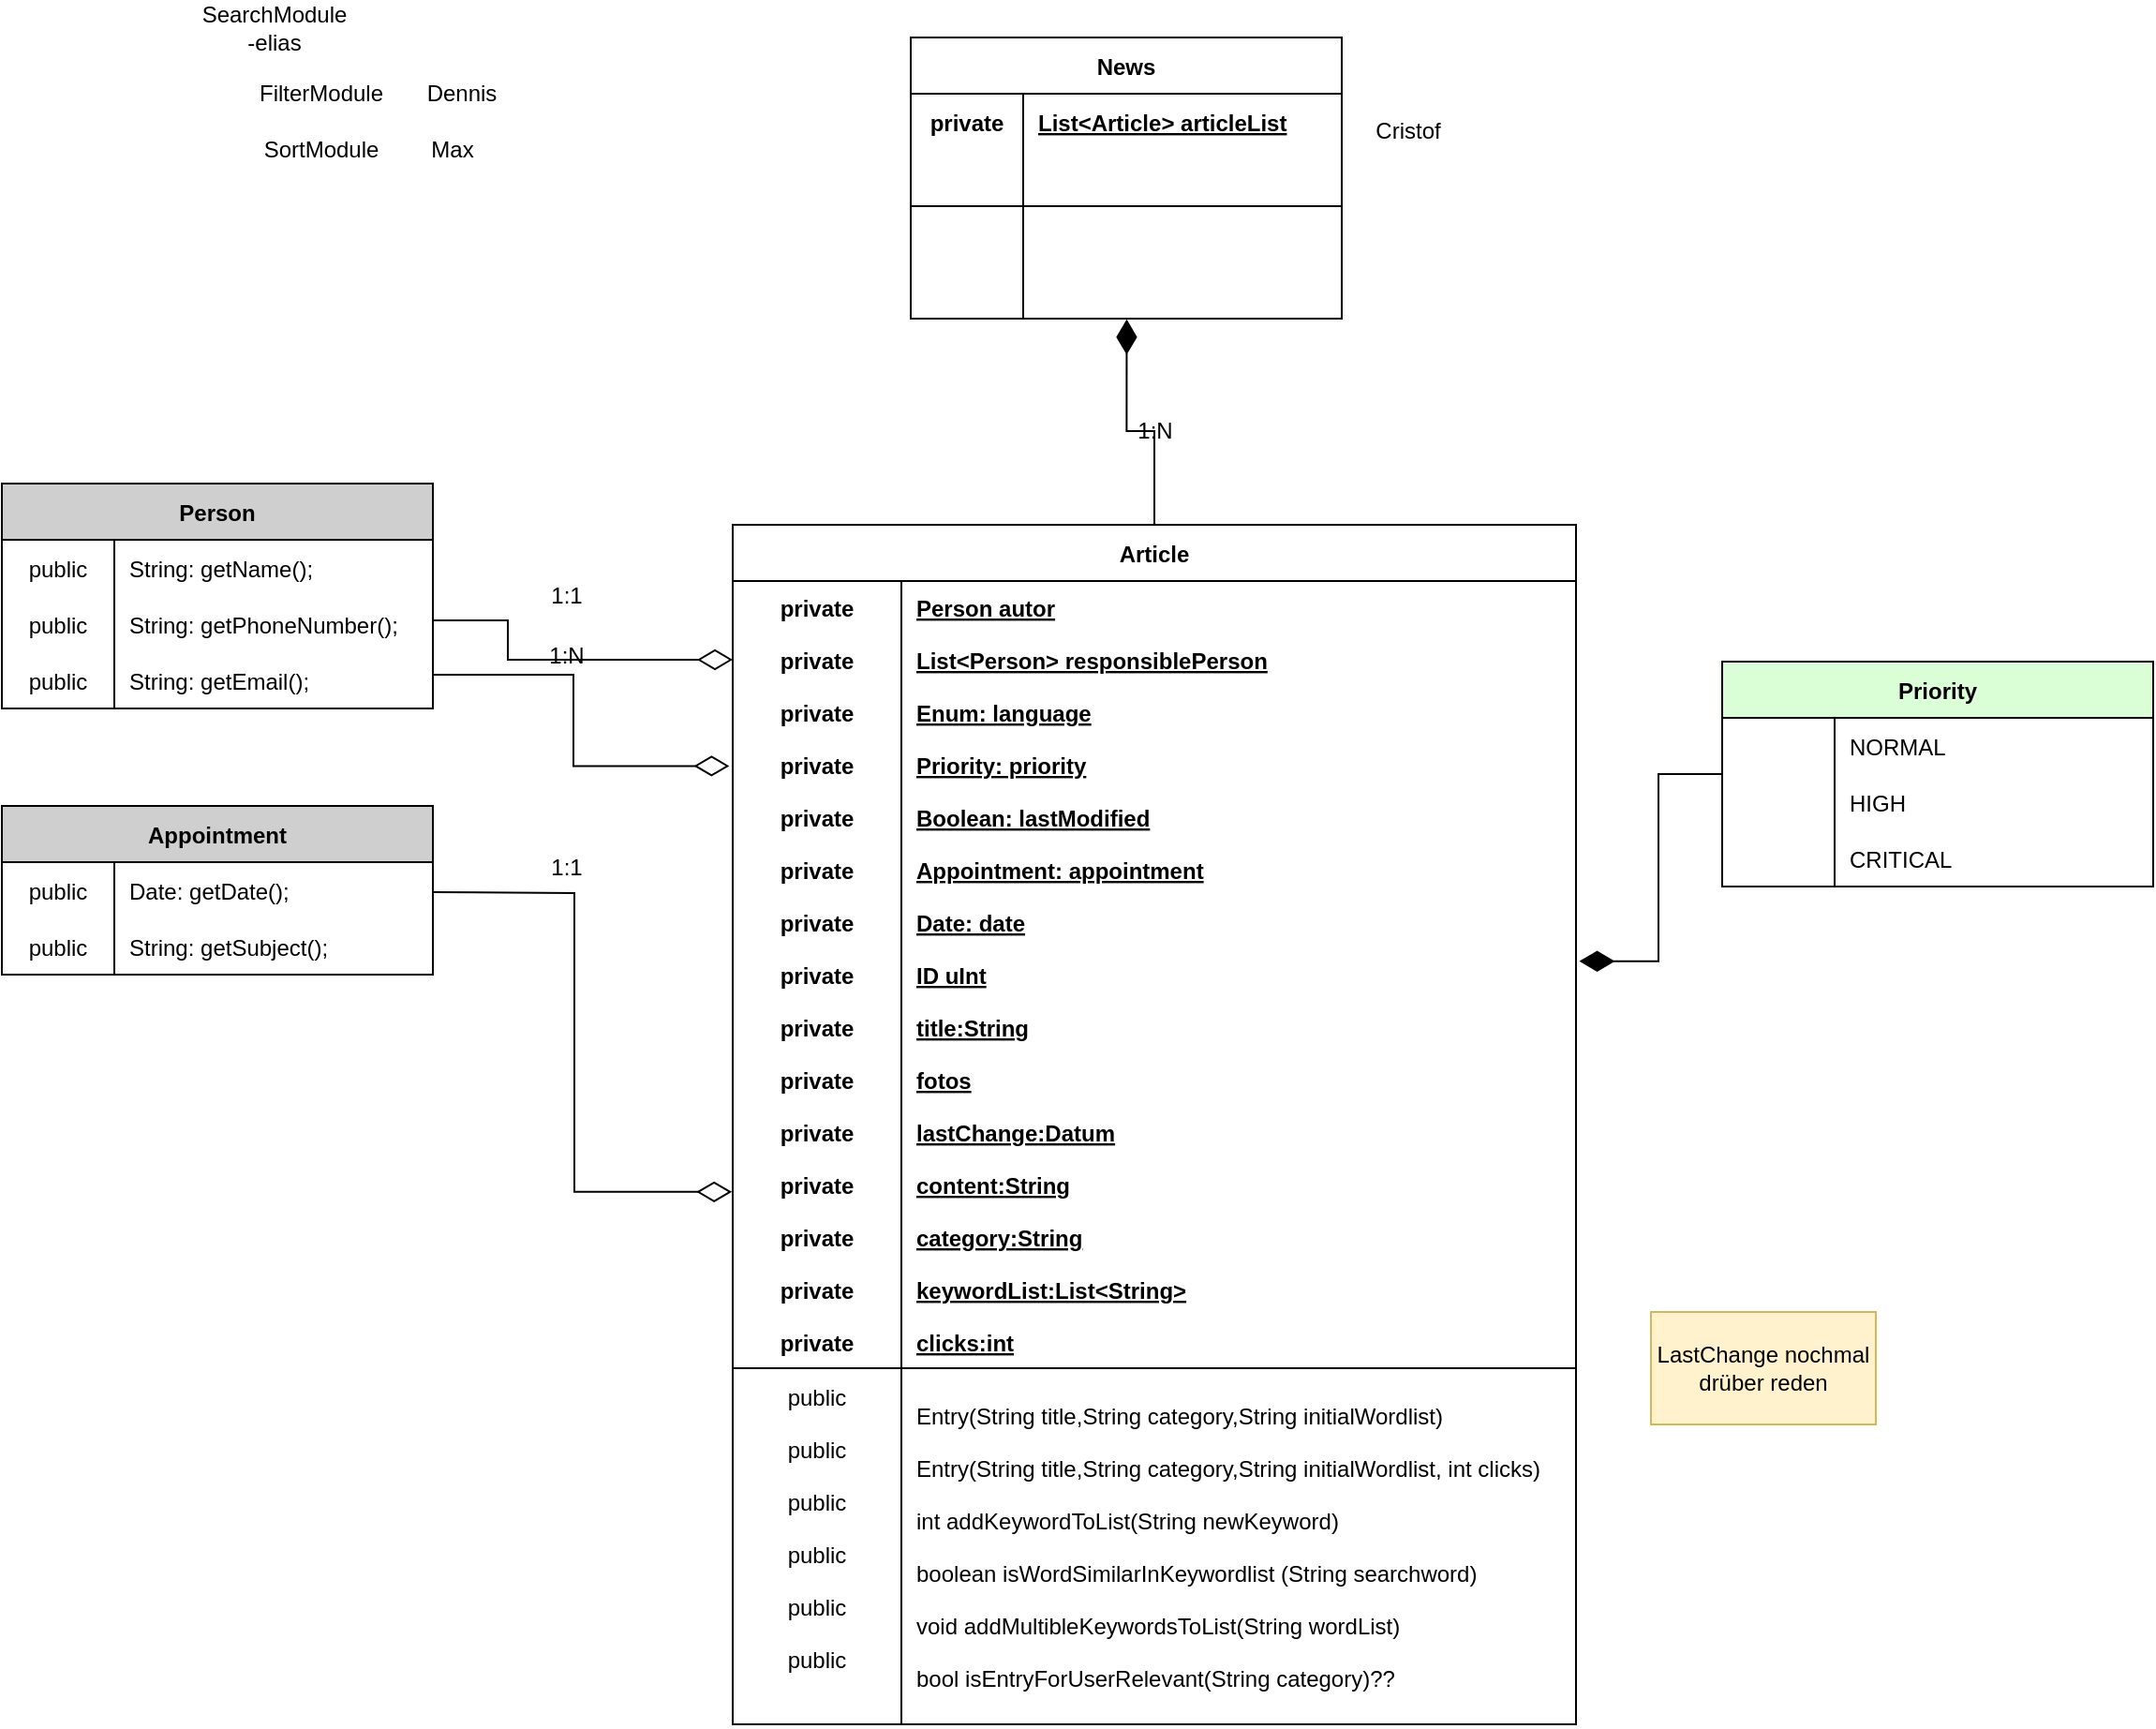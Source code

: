 <mxfile version="16.0.0" type="device"><diagram id="Zm0Ud0KSPFqfJZOw3nto" name="Page-1"><mxGraphModel dx="1860" dy="985" grid="1" gridSize="10" guides="1" tooltips="1" connect="1" arrows="1" fold="1" page="1" pageScale="1" pageWidth="827" pageHeight="1169" math="0" shadow="0"><root><mxCell id="0"/><mxCell id="1" parent="0"/><mxCell id="_oPHjqgNvI-xWua2nVbt-8" style="edgeStyle=orthogonalEdgeStyle;rounded=0;orthogonalLoop=1;jettySize=auto;html=1;exitX=0.5;exitY=0;exitDx=0;exitDy=0;entryX=0.501;entryY=1.011;entryDx=0;entryDy=0;entryPerimeter=0;endArrow=diamondThin;endFill=1;startSize=9;endSize=16;" parent="1" source="_oPHjqgNvI-xWua2nVbt-9" target="_oPHjqgNvI-xWua2nVbt-25" edge="1"><mxGeometry relative="1" as="geometry"/></mxCell><mxCell id="_oPHjqgNvI-xWua2nVbt-9" value="Article" style="shape=table;startSize=30;container=1;collapsible=1;childLayout=tableLayout;fixedRows=1;rowLines=0;fontStyle=1;align=center;resizeLast=1;" parent="1" vertex="1"><mxGeometry x="650" y="380" width="450" height="640" as="geometry"/></mxCell><mxCell id="_oPHjqgNvI-xWua2nVbt-10" value="" style="shape=partialRectangle;collapsible=0;dropTarget=0;pointerEvents=0;fillColor=none;top=0;left=0;bottom=1;right=0;points=[[0,0.5],[1,0.5]];portConstraint=eastwest;" parent="_oPHjqgNvI-xWua2nVbt-9" vertex="1"><mxGeometry y="30" width="450" height="420" as="geometry"/></mxCell><mxCell id="_oPHjqgNvI-xWua2nVbt-11" value="private&#10;&#10;private&#10;&#10;private&#10;&#10;private&#10;&#10;private&#10;&#10;private&#10;&#10;private&#10;&#10;private&#10;&#10;private&#10;&#10;private&#10;&#10;private&#10;&#10;private&#10;&#10;private&#10;&#10;private&#10;&#10;private" style="shape=partialRectangle;connectable=0;fillColor=none;top=0;left=0;bottom=0;right=0;fontStyle=1;overflow=hidden;" parent="_oPHjqgNvI-xWua2nVbt-10" vertex="1"><mxGeometry width="90" height="420" as="geometry"><mxRectangle width="90" height="420" as="alternateBounds"/></mxGeometry></mxCell><mxCell id="_oPHjqgNvI-xWua2nVbt-12" value="Person autor&#10;&#10;List&lt;Person&gt; responsiblePerson&#10;&#10;Enum: language&#10;&#10;Priority: priority&#10;&#10;Boolean: lastModified&#10;&#10;Appointment: appointment&#10;&#10;Date: date&#10;&#10;ID uInt&#10;&#10;title:String&#10;&#10;fotos&#10;&#10;lastChange:Datum&#10;&#10;content:String&#10;&#10;category:String&#10;&#10;keywordList:List&lt;String&gt;&#10;&#10;clicks:int" style="shape=partialRectangle;connectable=0;fillColor=none;top=0;left=0;bottom=0;right=0;align=left;spacingLeft=6;fontStyle=5;overflow=hidden;" parent="_oPHjqgNvI-xWua2nVbt-10" vertex="1"><mxGeometry x="90" width="360" height="420" as="geometry"><mxRectangle width="360" height="420" as="alternateBounds"/></mxGeometry></mxCell><mxCell id="_oPHjqgNvI-xWua2nVbt-14" value="LastChange nochmal drüber reden" style="whiteSpace=wrap;html=1;fillColor=#fff2cc;strokeColor=#d6b656;" parent="1" vertex="1"><mxGeometry x="1140" y="800" width="120" height="60" as="geometry"/></mxCell><mxCell id="_oPHjqgNvI-xWua2nVbt-15" value="News" style="shape=table;startSize=30;container=1;collapsible=1;childLayout=tableLayout;fixedRows=1;rowLines=0;fontStyle=1;align=center;resizeLast=1;labelBackgroundColor=none;" parent="1" vertex="1"><mxGeometry x="745" y="120" width="230" height="150" as="geometry"/></mxCell><mxCell id="_oPHjqgNvI-xWua2nVbt-16" value="" style="shape=partialRectangle;collapsible=0;dropTarget=0;pointerEvents=0;fillColor=none;top=0;left=0;bottom=0;right=0;points=[[0,0.5],[1,0.5]];portConstraint=eastwest;labelBackgroundColor=#FFE6CC;" parent="_oPHjqgNvI-xWua2nVbt-15" vertex="1"><mxGeometry y="30" width="230" height="30" as="geometry"/></mxCell><mxCell id="_oPHjqgNvI-xWua2nVbt-17" value="private" style="shape=partialRectangle;connectable=0;fillColor=none;top=0;left=0;bottom=0;right=0;fontStyle=1;overflow=hidden;labelBackgroundColor=none;" parent="_oPHjqgNvI-xWua2nVbt-16" vertex="1"><mxGeometry width="60" height="30" as="geometry"><mxRectangle width="60" height="30" as="alternateBounds"/></mxGeometry></mxCell><mxCell id="_oPHjqgNvI-xWua2nVbt-18" value="List&lt;Article&gt; articleList" style="shape=partialRectangle;connectable=0;fillColor=none;top=0;left=0;bottom=0;right=0;align=left;spacingLeft=6;fontStyle=5;overflow=hidden;labelBackgroundColor=none;" parent="_oPHjqgNvI-xWua2nVbt-16" vertex="1"><mxGeometry x="60" width="170" height="30" as="geometry"><mxRectangle width="170" height="30" as="alternateBounds"/></mxGeometry></mxCell><mxCell id="_oPHjqgNvI-xWua2nVbt-19" value="" style="shape=partialRectangle;collapsible=0;dropTarget=0;pointerEvents=0;fillColor=none;top=0;left=0;bottom=1;right=0;points=[[0,0.5],[1,0.5]];portConstraint=eastwest;labelBackgroundColor=#FFE6CC;" parent="_oPHjqgNvI-xWua2nVbt-15" vertex="1"><mxGeometry y="60" width="230" height="30" as="geometry"/></mxCell><mxCell id="_oPHjqgNvI-xWua2nVbt-20" value="" style="shape=partialRectangle;connectable=0;fillColor=none;top=0;left=0;bottom=0;right=0;fontStyle=1;overflow=hidden;labelBackgroundColor=#FFE6CC;" parent="_oPHjqgNvI-xWua2nVbt-19" vertex="1"><mxGeometry width="60" height="30" as="geometry"><mxRectangle width="60" height="30" as="alternateBounds"/></mxGeometry></mxCell><mxCell id="_oPHjqgNvI-xWua2nVbt-21" value="" style="shape=partialRectangle;connectable=0;fillColor=none;top=0;left=0;bottom=0;right=0;align=left;spacingLeft=6;fontStyle=5;overflow=hidden;labelBackgroundColor=#FFE6CC;" parent="_oPHjqgNvI-xWua2nVbt-19" vertex="1"><mxGeometry x="60" width="170" height="30" as="geometry"><mxRectangle width="170" height="30" as="alternateBounds"/></mxGeometry></mxCell><mxCell id="_oPHjqgNvI-xWua2nVbt-22" value="" style="shape=partialRectangle;collapsible=0;dropTarget=0;pointerEvents=0;fillColor=none;top=0;left=0;bottom=0;right=0;points=[[0,0.5],[1,0.5]];portConstraint=eastwest;labelBackgroundColor=#FFE6CC;" parent="_oPHjqgNvI-xWua2nVbt-15" vertex="1"><mxGeometry y="90" width="230" height="30" as="geometry"/></mxCell><mxCell id="_oPHjqgNvI-xWua2nVbt-23" value="" style="shape=partialRectangle;connectable=0;fillColor=none;top=0;left=0;bottom=0;right=0;editable=1;overflow=hidden;labelBackgroundColor=#FFE6CC;" parent="_oPHjqgNvI-xWua2nVbt-22" vertex="1"><mxGeometry width="60" height="30" as="geometry"><mxRectangle width="60" height="30" as="alternateBounds"/></mxGeometry></mxCell><mxCell id="_oPHjqgNvI-xWua2nVbt-24" value="" style="shape=partialRectangle;connectable=0;fillColor=none;top=0;left=0;bottom=0;right=0;align=left;spacingLeft=6;overflow=hidden;labelBackgroundColor=#FFE6CC;" parent="_oPHjqgNvI-xWua2nVbt-22" vertex="1"><mxGeometry x="60" width="170" height="30" as="geometry"><mxRectangle width="170" height="30" as="alternateBounds"/></mxGeometry></mxCell><mxCell id="_oPHjqgNvI-xWua2nVbt-25" value="" style="shape=partialRectangle;collapsible=0;dropTarget=0;pointerEvents=0;fillColor=none;top=0;left=0;bottom=0;right=0;points=[[0,0.5],[1,0.5]];portConstraint=eastwest;labelBackgroundColor=#FFE6CC;" parent="_oPHjqgNvI-xWua2nVbt-15" vertex="1"><mxGeometry y="120" width="230" height="30" as="geometry"/></mxCell><mxCell id="_oPHjqgNvI-xWua2nVbt-26" value="" style="shape=partialRectangle;connectable=0;fillColor=none;top=0;left=0;bottom=0;right=0;editable=1;overflow=hidden;labelBackgroundColor=#FFE6CC;" parent="_oPHjqgNvI-xWua2nVbt-25" vertex="1"><mxGeometry width="60" height="30" as="geometry"><mxRectangle width="60" height="30" as="alternateBounds"/></mxGeometry></mxCell><mxCell id="_oPHjqgNvI-xWua2nVbt-27" value="" style="shape=partialRectangle;connectable=0;fillColor=none;top=0;left=0;bottom=0;right=0;align=left;spacingLeft=6;overflow=hidden;labelBackgroundColor=#FFE6CC;" parent="_oPHjqgNvI-xWua2nVbt-25" vertex="1"><mxGeometry x="60" width="170" height="30" as="geometry"><mxRectangle width="170" height="30" as="alternateBounds"/></mxGeometry></mxCell><mxCell id="_oPHjqgNvI-xWua2nVbt-28" value="Appointment" style="shape=table;startSize=30;container=1;collapsible=1;childLayout=tableLayout;fixedRows=1;rowLines=0;fontStyle=1;align=center;resizeLast=1;labelBackgroundColor=none;fillColor=#CFCFCF;" parent="1" vertex="1"><mxGeometry x="260" y="530" width="230" height="90" as="geometry"/></mxCell><mxCell id="_oPHjqgNvI-xWua2nVbt-29" value="" style="shape=partialRectangle;collapsible=0;dropTarget=0;pointerEvents=0;fillColor=none;top=0;left=0;bottom=0;right=0;points=[[0,0.5],[1,0.5]];portConstraint=eastwest;labelBackgroundColor=#FFE6CC;" parent="_oPHjqgNvI-xWua2nVbt-28" vertex="1"><mxGeometry y="30" width="230" height="30" as="geometry"/></mxCell><mxCell id="_oPHjqgNvI-xWua2nVbt-30" value="public" style="shape=partialRectangle;connectable=0;fillColor=none;top=0;left=0;bottom=0;right=0;editable=1;overflow=hidden;labelBackgroundColor=none;" parent="_oPHjqgNvI-xWua2nVbt-29" vertex="1"><mxGeometry width="60" height="30" as="geometry"><mxRectangle width="60" height="30" as="alternateBounds"/></mxGeometry></mxCell><mxCell id="_oPHjqgNvI-xWua2nVbt-31" value="Date: getDate();" style="shape=partialRectangle;connectable=0;fillColor=none;top=0;left=0;bottom=0;right=0;align=left;spacingLeft=6;overflow=hidden;labelBackgroundColor=none;" parent="_oPHjqgNvI-xWua2nVbt-29" vertex="1"><mxGeometry x="60" width="170" height="30" as="geometry"><mxRectangle width="170" height="30" as="alternateBounds"/></mxGeometry></mxCell><mxCell id="_oPHjqgNvI-xWua2nVbt-32" value="" style="shape=partialRectangle;collapsible=0;dropTarget=0;pointerEvents=0;fillColor=none;top=0;left=0;bottom=0;right=0;points=[[0,0.5],[1,0.5]];portConstraint=eastwest;labelBackgroundColor=#FFE6CC;" parent="_oPHjqgNvI-xWua2nVbt-28" vertex="1"><mxGeometry y="60" width="230" height="30" as="geometry"/></mxCell><mxCell id="_oPHjqgNvI-xWua2nVbt-33" value="public" style="shape=partialRectangle;connectable=0;fillColor=none;top=0;left=0;bottom=0;right=0;editable=1;overflow=hidden;labelBackgroundColor=none;fontColor=default;" parent="_oPHjqgNvI-xWua2nVbt-32" vertex="1"><mxGeometry width="60" height="30" as="geometry"><mxRectangle width="60" height="30" as="alternateBounds"/></mxGeometry></mxCell><mxCell id="_oPHjqgNvI-xWua2nVbt-34" value="String: getSubject();" style="shape=partialRectangle;connectable=0;fillColor=none;top=0;left=0;bottom=0;right=0;align=left;spacingLeft=6;overflow=hidden;labelBackgroundColor=none;" parent="_oPHjqgNvI-xWua2nVbt-32" vertex="1"><mxGeometry x="60" width="170" height="30" as="geometry"><mxRectangle width="170" height="30" as="alternateBounds"/></mxGeometry></mxCell><mxCell id="_oPHjqgNvI-xWua2nVbt-35" style="edgeStyle=orthogonalEdgeStyle;rounded=0;orthogonalLoop=1;jettySize=auto;html=1;entryX=-0.001;entryY=0.776;entryDx=0;entryDy=0;entryPerimeter=0;fontColor=default;endArrow=diamondThin;endFill=0;startSize=9;endSize=16;" parent="1" target="_oPHjqgNvI-xWua2nVbt-10" edge="1"><mxGeometry relative="1" as="geometry"><mxPoint x="490" y="576" as="sourcePoint"/></mxGeometry></mxCell><mxCell id="_oPHjqgNvI-xWua2nVbt-36" value="Person" style="shape=table;startSize=30;container=1;collapsible=1;childLayout=tableLayout;fixedRows=1;rowLines=0;fontStyle=1;align=center;resizeLast=1;labelBackgroundColor=none;rounded=0;shadow=0;sketch=0;gradientColor=none;fillColor=#CFCFCF;" parent="1" vertex="1"><mxGeometry x="260" y="358" width="230" height="120" as="geometry"/></mxCell><mxCell id="_oPHjqgNvI-xWua2nVbt-37" value="" style="shape=partialRectangle;collapsible=0;dropTarget=0;pointerEvents=0;fillColor=none;top=0;left=0;bottom=0;right=0;points=[[0,0.5],[1,0.5]];portConstraint=eastwest;labelBackgroundColor=#FFE6CC;" parent="_oPHjqgNvI-xWua2nVbt-36" vertex="1"><mxGeometry y="30" width="230" height="30" as="geometry"/></mxCell><mxCell id="_oPHjqgNvI-xWua2nVbt-38" value="public" style="shape=partialRectangle;connectable=0;fillColor=none;top=0;left=0;bottom=0;right=0;fontStyle=0;overflow=hidden;labelBackgroundColor=none;" parent="_oPHjqgNvI-xWua2nVbt-37" vertex="1"><mxGeometry width="60" height="30" as="geometry"><mxRectangle width="60" height="30" as="alternateBounds"/></mxGeometry></mxCell><mxCell id="_oPHjqgNvI-xWua2nVbt-39" value="String: getName();" style="shape=partialRectangle;connectable=0;fillColor=none;top=0;left=0;bottom=0;right=0;align=left;spacingLeft=6;fontStyle=0;overflow=hidden;labelBackgroundColor=none;" parent="_oPHjqgNvI-xWua2nVbt-37" vertex="1"><mxGeometry x="60" width="170" height="30" as="geometry"><mxRectangle width="170" height="30" as="alternateBounds"/></mxGeometry></mxCell><mxCell id="_oPHjqgNvI-xWua2nVbt-40" value="" style="shape=partialRectangle;collapsible=0;dropTarget=0;pointerEvents=0;fillColor=none;top=0;left=0;bottom=0;right=0;points=[[0,0.5],[1,0.5]];portConstraint=eastwest;labelBackgroundColor=#FFE6CC;" parent="_oPHjqgNvI-xWua2nVbt-36" vertex="1"><mxGeometry y="60" width="230" height="30" as="geometry"/></mxCell><mxCell id="_oPHjqgNvI-xWua2nVbt-41" value="public" style="shape=partialRectangle;connectable=0;fillColor=none;top=0;left=0;bottom=0;right=0;editable=1;overflow=hidden;labelBackgroundColor=none;" parent="_oPHjqgNvI-xWua2nVbt-40" vertex="1"><mxGeometry width="60" height="30" as="geometry"><mxRectangle width="60" height="30" as="alternateBounds"/></mxGeometry></mxCell><mxCell id="_oPHjqgNvI-xWua2nVbt-42" value="String: getPhoneNumber();" style="shape=partialRectangle;connectable=0;fillColor=none;top=0;left=0;bottom=0;right=0;align=left;spacingLeft=6;overflow=hidden;labelBackgroundColor=none;" parent="_oPHjqgNvI-xWua2nVbt-40" vertex="1"><mxGeometry x="60" width="170" height="30" as="geometry"><mxRectangle width="170" height="30" as="alternateBounds"/></mxGeometry></mxCell><mxCell id="_oPHjqgNvI-xWua2nVbt-43" value="" style="shape=partialRectangle;collapsible=0;dropTarget=0;pointerEvents=0;fillColor=none;top=0;left=0;bottom=0;right=0;points=[[0,0.5],[1,0.5]];portConstraint=eastwest;labelBackgroundColor=#FFE6CC;" parent="_oPHjqgNvI-xWua2nVbt-36" vertex="1"><mxGeometry y="90" width="230" height="30" as="geometry"/></mxCell><mxCell id="_oPHjqgNvI-xWua2nVbt-44" value="public" style="shape=partialRectangle;connectable=0;fillColor=none;top=0;left=0;bottom=0;right=0;editable=1;overflow=hidden;labelBackgroundColor=none;fontColor=default;" parent="_oPHjqgNvI-xWua2nVbt-43" vertex="1"><mxGeometry width="60" height="30" as="geometry"><mxRectangle width="60" height="30" as="alternateBounds"/></mxGeometry></mxCell><mxCell id="_oPHjqgNvI-xWua2nVbt-45" value="String: getEmail();" style="shape=partialRectangle;connectable=0;fillColor=none;top=0;left=0;bottom=0;right=0;align=left;spacingLeft=6;overflow=hidden;labelBackgroundColor=none;" parent="_oPHjqgNvI-xWua2nVbt-43" vertex="1"><mxGeometry x="60" width="170" height="30" as="geometry"><mxRectangle width="170" height="30" as="alternateBounds"/></mxGeometry></mxCell><mxCell id="_oPHjqgNvI-xWua2nVbt-46" style="edgeStyle=orthogonalEdgeStyle;rounded=0;orthogonalLoop=1;jettySize=auto;html=1;entryX=0;entryY=0.1;entryDx=0;entryDy=0;entryPerimeter=0;fontColor=default;endArrow=diamondThin;endFill=0;startSize=9;endSize=16;" parent="1" source="_oPHjqgNvI-xWua2nVbt-40" target="_oPHjqgNvI-xWua2nVbt-10" edge="1"><mxGeometry relative="1" as="geometry"><Array as="points"><mxPoint x="530" y="431"/></Array></mxGeometry></mxCell><mxCell id="_oPHjqgNvI-xWua2nVbt-47" style="edgeStyle=orthogonalEdgeStyle;rounded=0;orthogonalLoop=1;jettySize=auto;html=1;fontColor=default;endArrow=diamondThin;endFill=0;startSize=9;endSize=16;entryX=-0.004;entryY=0.235;entryDx=0;entryDy=0;entryPerimeter=0;" parent="1" source="_oPHjqgNvI-xWua2nVbt-43" target="_oPHjqgNvI-xWua2nVbt-10" edge="1"><mxGeometry relative="1" as="geometry"><mxPoint x="630" y="460" as="targetPoint"/><Array as="points"><mxPoint x="565" y="460"/></Array></mxGeometry></mxCell><mxCell id="_oPHjqgNvI-xWua2nVbt-48" style="edgeStyle=orthogonalEdgeStyle;rounded=0;orthogonalLoop=1;jettySize=auto;html=1;entryX=1.004;entryY=0.483;entryDx=0;entryDy=0;entryPerimeter=0;fontColor=default;endArrow=diamondThin;endFill=1;startSize=9;endSize=16;" parent="1" source="_oPHjqgNvI-xWua2nVbt-49" target="_oPHjqgNvI-xWua2nVbt-10" edge="1"><mxGeometry relative="1" as="geometry"/></mxCell><mxCell id="_oPHjqgNvI-xWua2nVbt-49" value="Priority" style="shape=table;startSize=30;container=1;collapsible=1;childLayout=tableLayout;fixedRows=1;rowLines=0;fontStyle=1;align=center;resizeLast=1;labelBackgroundColor=none;rounded=0;shadow=0;sketch=0;gradientColor=none;fillColor=#DAFFD6;" parent="1" vertex="1"><mxGeometry x="1178" y="453" width="230" height="120" as="geometry"/></mxCell><mxCell id="_oPHjqgNvI-xWua2nVbt-50" value="" style="shape=partialRectangle;collapsible=0;dropTarget=0;pointerEvents=0;fillColor=none;top=0;left=0;bottom=0;right=0;points=[[0,0.5],[1,0.5]];portConstraint=eastwest;labelBackgroundColor=#FFE6CC;" parent="_oPHjqgNvI-xWua2nVbt-49" vertex="1"><mxGeometry y="30" width="230" height="30" as="geometry"/></mxCell><mxCell id="_oPHjqgNvI-xWua2nVbt-51" value="" style="shape=partialRectangle;connectable=0;fillColor=none;top=0;left=0;bottom=0;right=0;fontStyle=0;overflow=hidden;labelBackgroundColor=none;" parent="_oPHjqgNvI-xWua2nVbt-50" vertex="1"><mxGeometry width="60" height="30" as="geometry"><mxRectangle width="60" height="30" as="alternateBounds"/></mxGeometry></mxCell><mxCell id="_oPHjqgNvI-xWua2nVbt-52" value="NORMAL" style="shape=partialRectangle;connectable=0;fillColor=none;top=0;left=0;bottom=0;right=0;align=left;spacingLeft=6;fontStyle=0;overflow=hidden;labelBackgroundColor=none;" parent="_oPHjqgNvI-xWua2nVbt-50" vertex="1"><mxGeometry x="60" width="170" height="30" as="geometry"><mxRectangle width="170" height="30" as="alternateBounds"/></mxGeometry></mxCell><mxCell id="_oPHjqgNvI-xWua2nVbt-53" value="" style="shape=partialRectangle;collapsible=0;dropTarget=0;pointerEvents=0;fillColor=none;top=0;left=0;bottom=0;right=0;points=[[0,0.5],[1,0.5]];portConstraint=eastwest;labelBackgroundColor=#FFE6CC;" parent="_oPHjqgNvI-xWua2nVbt-49" vertex="1"><mxGeometry y="60" width="230" height="30" as="geometry"/></mxCell><mxCell id="_oPHjqgNvI-xWua2nVbt-54" value="" style="shape=partialRectangle;connectable=0;fillColor=none;top=0;left=0;bottom=0;right=0;editable=1;overflow=hidden;labelBackgroundColor=none;" parent="_oPHjqgNvI-xWua2nVbt-53" vertex="1"><mxGeometry width="60" height="30" as="geometry"><mxRectangle width="60" height="30" as="alternateBounds"/></mxGeometry></mxCell><mxCell id="_oPHjqgNvI-xWua2nVbt-55" value="HIGH" style="shape=partialRectangle;connectable=0;fillColor=none;top=0;left=0;bottom=0;right=0;align=left;spacingLeft=6;overflow=hidden;labelBackgroundColor=none;" parent="_oPHjqgNvI-xWua2nVbt-53" vertex="1"><mxGeometry x="60" width="170" height="30" as="geometry"><mxRectangle width="170" height="30" as="alternateBounds"/></mxGeometry></mxCell><mxCell id="_oPHjqgNvI-xWua2nVbt-56" value="" style="shape=partialRectangle;collapsible=0;dropTarget=0;pointerEvents=0;fillColor=none;top=0;left=0;bottom=0;right=0;points=[[0,0.5],[1,0.5]];portConstraint=eastwest;labelBackgroundColor=#FFE6CC;" parent="_oPHjqgNvI-xWua2nVbt-49" vertex="1"><mxGeometry y="90" width="230" height="30" as="geometry"/></mxCell><mxCell id="_oPHjqgNvI-xWua2nVbt-57" value="" style="shape=partialRectangle;connectable=0;fillColor=none;top=0;left=0;bottom=0;right=0;editable=1;overflow=hidden;labelBackgroundColor=none;fontColor=default;" parent="_oPHjqgNvI-xWua2nVbt-56" vertex="1"><mxGeometry width="60" height="30" as="geometry"><mxRectangle width="60" height="30" as="alternateBounds"/></mxGeometry></mxCell><mxCell id="_oPHjqgNvI-xWua2nVbt-58" value="CRITICAL" style="shape=partialRectangle;connectable=0;fillColor=none;top=0;left=0;bottom=0;right=0;align=left;spacingLeft=6;overflow=hidden;labelBackgroundColor=none;" parent="_oPHjqgNvI-xWua2nVbt-56" vertex="1"><mxGeometry x="60" width="170" height="30" as="geometry"><mxRectangle width="170" height="30" as="alternateBounds"/></mxGeometry></mxCell><mxCell id="_oPHjqgNvI-xWua2nVbt-59" value="1:1" style="text;html=1;align=center;verticalAlign=middle;resizable=0;points=[];autosize=1;strokeColor=none;fillColor=none;fontColor=default;" parent="1" vertex="1"><mxGeometry x="546" y="408" width="30" height="20" as="geometry"/></mxCell><mxCell id="_oPHjqgNvI-xWua2nVbt-60" value="1:N" style="text;html=1;align=center;verticalAlign=middle;resizable=0;points=[];autosize=1;strokeColor=none;fillColor=none;fontColor=default;" parent="1" vertex="1"><mxGeometry x="546" y="440" width="30" height="20" as="geometry"/></mxCell><mxCell id="_oPHjqgNvI-xWua2nVbt-61" value="1:1" style="text;html=1;align=center;verticalAlign=middle;resizable=0;points=[];autosize=1;strokeColor=none;fillColor=none;fontColor=default;" parent="1" vertex="1"><mxGeometry x="546" y="553" width="30" height="20" as="geometry"/></mxCell><mxCell id="_oPHjqgNvI-xWua2nVbt-62" value="1:N" style="text;html=1;align=center;verticalAlign=middle;resizable=0;points=[];autosize=1;strokeColor=none;fillColor=none;fontColor=default;" parent="1" vertex="1"><mxGeometry x="860" y="320" width="30" height="20" as="geometry"/></mxCell><mxCell id="_oPHjqgNvI-xWua2nVbt-63" value="&lt;div&gt;SearchModule&lt;/div&gt;-elias" style="text;html=1;align=center;verticalAlign=middle;resizable=0;points=[];autosize=1;strokeColor=none;fillColor=none;" parent="1" vertex="1"><mxGeometry x="360" y="100" width="90" height="30" as="geometry"/></mxCell><mxCell id="_oPHjqgNvI-xWua2nVbt-64" value="FilterModule" style="text;html=1;align=center;verticalAlign=middle;resizable=0;points=[];autosize=1;strokeColor=none;fillColor=none;" parent="1" vertex="1"><mxGeometry x="390" y="140" width="80" height="20" as="geometry"/></mxCell><mxCell id="_oPHjqgNvI-xWua2nVbt-65" value="SortModule" style="text;html=1;align=center;verticalAlign=middle;resizable=0;points=[];autosize=1;strokeColor=none;fillColor=none;" parent="1" vertex="1"><mxGeometry x="390" y="170" width="80" height="20" as="geometry"/></mxCell><mxCell id="_oPHjqgNvI-xWua2nVbt-67" value="Cristof" style="text;html=1;align=center;verticalAlign=middle;resizable=0;points=[];autosize=1;strokeColor=none;fillColor=none;" parent="1" vertex="1"><mxGeometry x="985" y="160" width="50" height="20" as="geometry"/></mxCell><mxCell id="_oPHjqgNvI-xWua2nVbt-68" value="Dennis" style="text;html=1;align=center;verticalAlign=middle;resizable=0;points=[];autosize=1;strokeColor=none;fillColor=none;" parent="1" vertex="1"><mxGeometry x="480" y="140" width="50" height="20" as="geometry"/></mxCell><mxCell id="_oPHjqgNvI-xWua2nVbt-69" value="Max" style="text;html=1;align=center;verticalAlign=middle;resizable=0;points=[];autosize=1;strokeColor=none;fillColor=none;" parent="1" vertex="1"><mxGeometry x="480" y="170" width="40" height="20" as="geometry"/></mxCell><mxCell id="RdGaChGTFg-7E0kXFWIa-2" value="public&#10;&#10;public&#10;&#10;public&#10;&#10;public&#10;&#10;public&#10;&#10;public" style="shape=partialRectangle;connectable=0;fillColor=none;top=0;left=0;bottom=0;right=0;editable=1;overflow=hidden;" parent="1" vertex="1"><mxGeometry x="650" y="830" width="90" height="170" as="geometry"><mxRectangle width="90" height="170" as="alternateBounds"/></mxGeometry></mxCell><mxCell id="RdGaChGTFg-7E0kXFWIa-3" value="Entry(String title,String category,String initialWordlist)&#10;&#10;Entry(String title,String category,String initialWordlist, int clicks)&#10;&#10;int addKeywordToList(String newKeyword)&#10;&#10;boolean isWordSimilarInKeywordlist (String searchword)&#10;&#10;void addMultibleKeywordsToList(String wordList)&#10;&#10;bool isEntryForUserRelevant(String category)??" style="shape=partialRectangle;connectable=0;fillColor=none;top=0;left=0;bottom=0;right=0;align=left;spacingLeft=6;overflow=hidden;" parent="1" vertex="1"><mxGeometry x="740" y="840" width="430" height="170" as="geometry"><mxRectangle width="430" height="170" as="alternateBounds"/></mxGeometry></mxCell><mxCell id="RdGaChGTFg-7E0kXFWIa-5" value="" style="endArrow=none;html=1;rounded=0;" parent="1" edge="1"><mxGeometry width="50" height="50" relative="1" as="geometry"><mxPoint x="740" y="1020" as="sourcePoint"/><mxPoint x="740" y="830" as="targetPoint"/></mxGeometry></mxCell></root></mxGraphModel></diagram></mxfile>